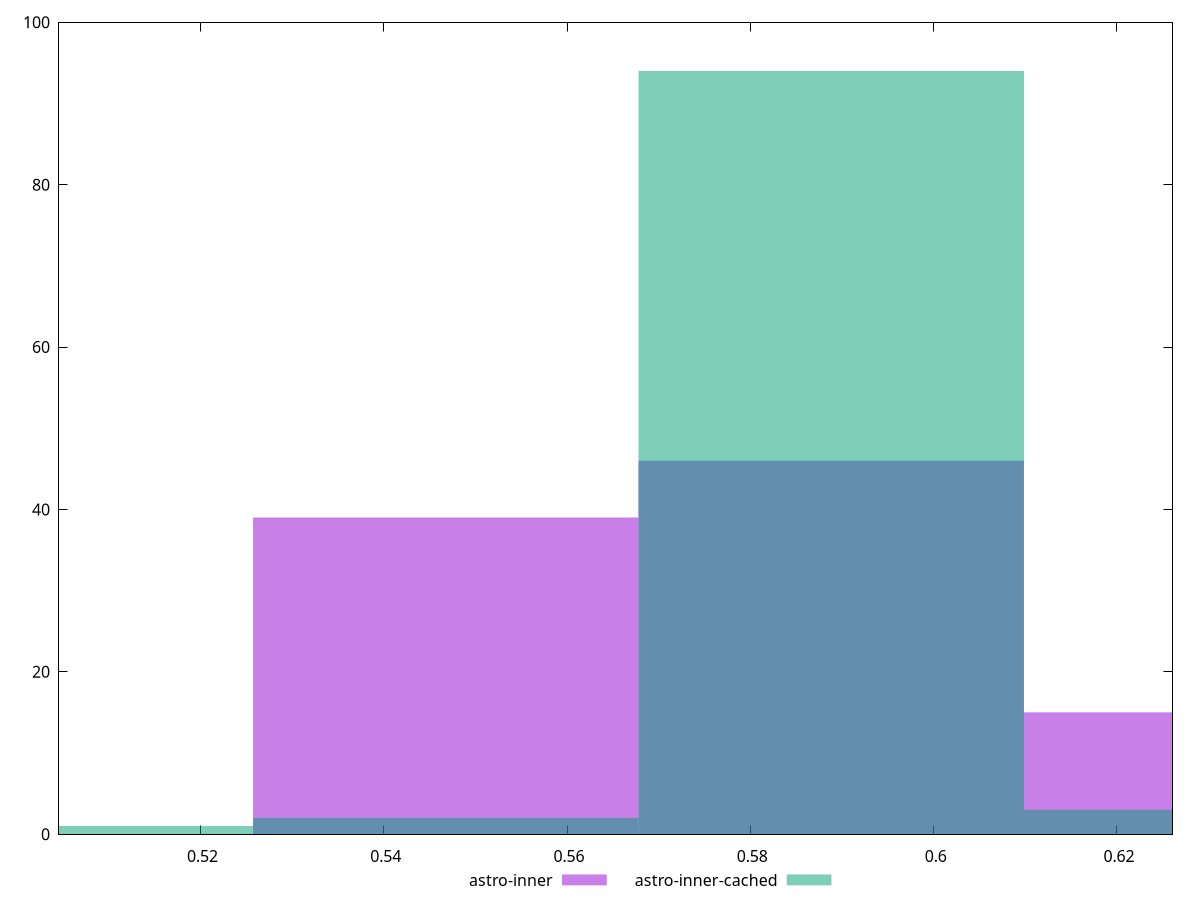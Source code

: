 reset

$astroInner <<EOF
0.5467679705422938 39
0.6308861198564928 15
0.5888270451993933 46
EOF

$astroInnerCached <<EOF
0.5047088958851943 1
0.5888270451993933 94
0.6308861198564928 3
0.5467679705422938 2
EOF

set key outside below
set boxwidth 0.04205907465709952
set xrange [0.5045646788918318:0.6260646888521699]
set yrange [0:100]
set trange [0:100]
set style fill transparent solid 0.5 noborder
set terminal svg size 640, 500 enhanced background rgb 'white'
set output "reports/report_00033_2021-03-01T14-23-16.841Z/meta/pScore/comparison/histogram/2_vs_3.svg"

plot $astroInner title "astro-inner" with boxes, \
     $astroInnerCached title "astro-inner-cached" with boxes

reset
